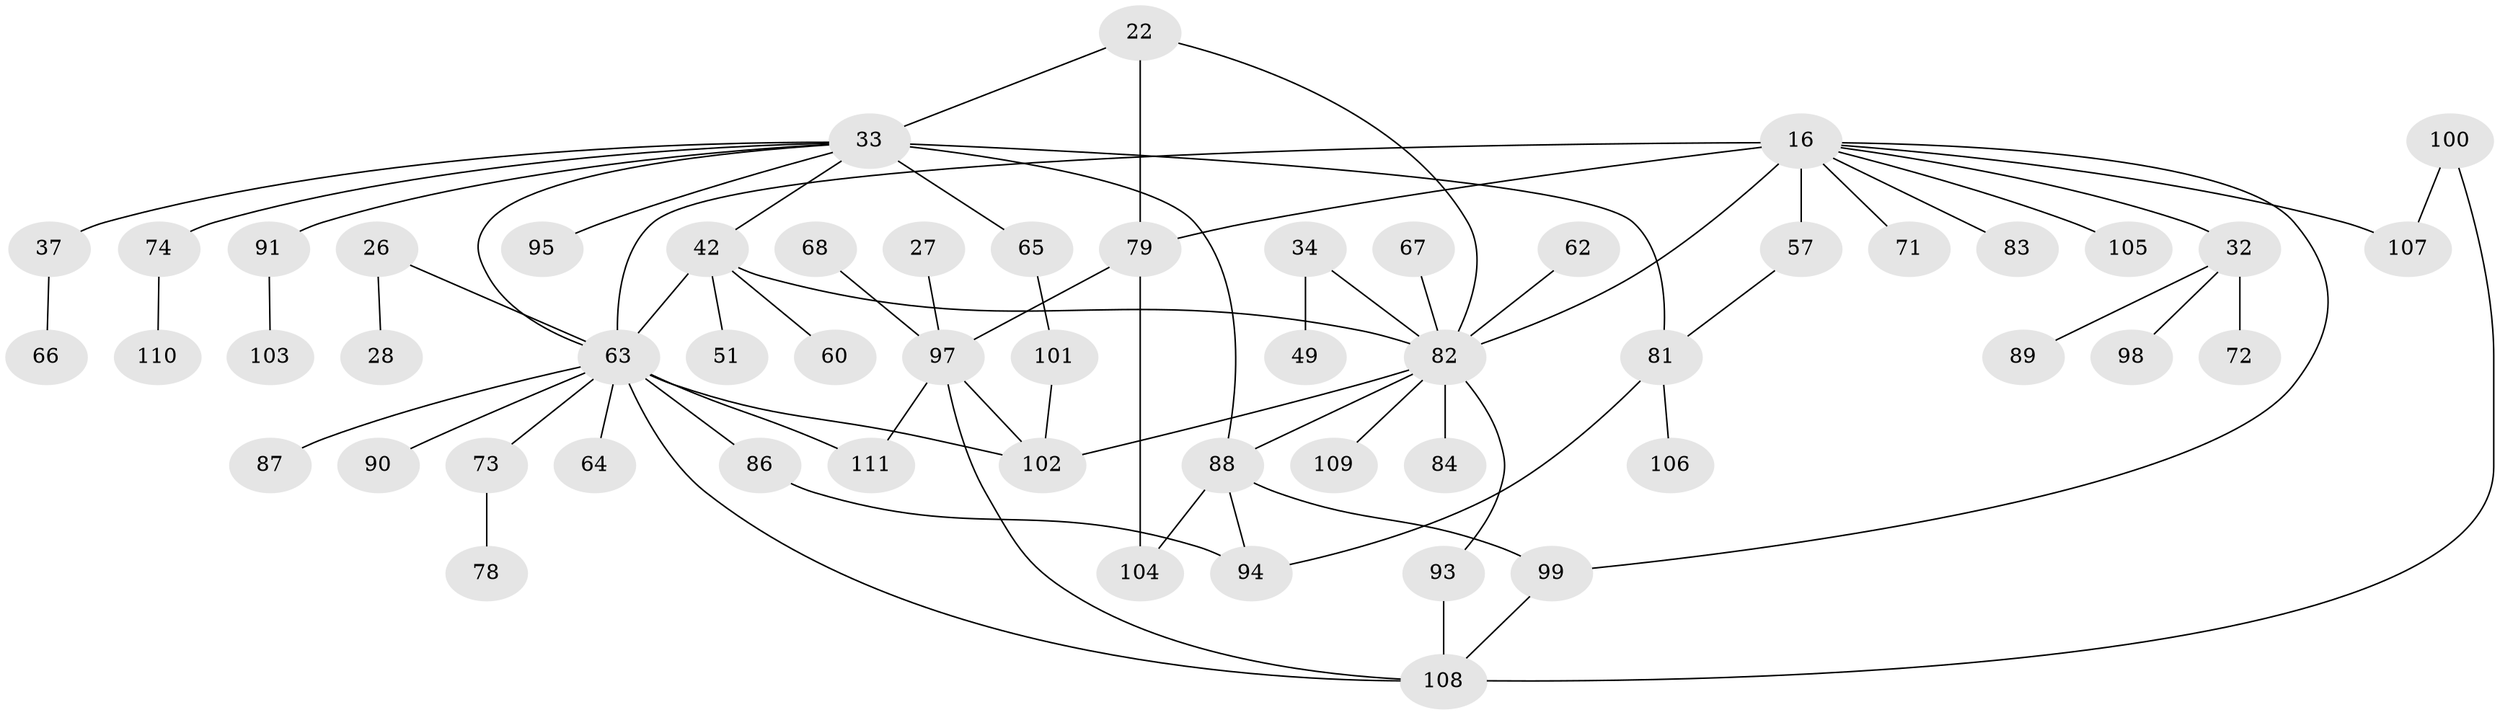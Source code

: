 // original degree distribution, {6: 0.02702702702702703, 8: 0.009009009009009009, 4: 0.08108108108108109, 5: 0.04504504504504504, 2: 0.32432432432432434, 3: 0.24324324324324326, 7: 0.009009009009009009, 1: 0.26126126126126126}
// Generated by graph-tools (version 1.1) at 2025/40/03/09/25 04:40:55]
// undirected, 55 vertices, 72 edges
graph export_dot {
graph [start="1"]
  node [color=gray90,style=filled];
  16 [super="+3+7"];
  22 [super="+21"];
  26;
  27;
  28;
  32;
  33 [super="+1+8+12+24"];
  34;
  37;
  42 [super="+35"];
  49;
  51;
  57;
  60;
  62;
  63 [super="+2+6+45"];
  64;
  65;
  66;
  67;
  68;
  71;
  72;
  73 [super="+56"];
  74;
  78;
  79 [super="+61+54+53"];
  81 [super="+29+31+25"];
  82 [super="+46+52+55+58"];
  83;
  84;
  86 [super="+75"];
  87;
  88 [super="+76"];
  89;
  90;
  91;
  93;
  94;
  95;
  97 [super="+14+39"];
  98;
  99 [super="+50+69+96"];
  100;
  101;
  102 [super="+11+5+47"];
  103;
  104;
  105;
  106;
  107;
  108 [super="+38+92"];
  109;
  110;
  111 [super="+85+70"];
  16 -- 32;
  16 -- 105;
  16 -- 107;
  16 -- 83;
  16 -- 63 [weight=2];
  16 -- 71;
  16 -- 57;
  16 -- 82 [weight=3];
  16 -- 99;
  16 -- 79;
  22 -- 33 [weight=2];
  22 -- 82;
  22 -- 79 [weight=2];
  26 -- 28;
  26 -- 63;
  27 -- 97;
  32 -- 72;
  32 -- 89;
  32 -- 98;
  33 -- 37;
  33 -- 63;
  33 -- 91;
  33 -- 81 [weight=2];
  33 -- 65;
  33 -- 74;
  33 -- 95;
  33 -- 42;
  33 -- 88;
  34 -- 49;
  34 -- 82;
  37 -- 66;
  42 -- 60;
  42 -- 63;
  42 -- 51;
  42 -- 82;
  57 -- 81;
  62 -- 82;
  63 -- 90;
  63 -- 64;
  63 -- 102 [weight=3];
  63 -- 87;
  63 -- 108;
  63 -- 73;
  63 -- 86;
  63 -- 111 [weight=2];
  65 -- 101;
  67 -- 82;
  68 -- 97;
  73 -- 78;
  74 -- 110;
  79 -- 97;
  79 -- 104;
  81 -- 106;
  81 -- 94;
  82 -- 109;
  82 -- 84;
  82 -- 102;
  82 -- 93;
  82 -- 88;
  86 -- 94;
  88 -- 104;
  88 -- 94;
  88 -- 99;
  91 -- 103;
  93 -- 108;
  97 -- 102 [weight=2];
  97 -- 108;
  97 -- 111;
  99 -- 108;
  100 -- 107;
  100 -- 108;
  101 -- 102;
}
